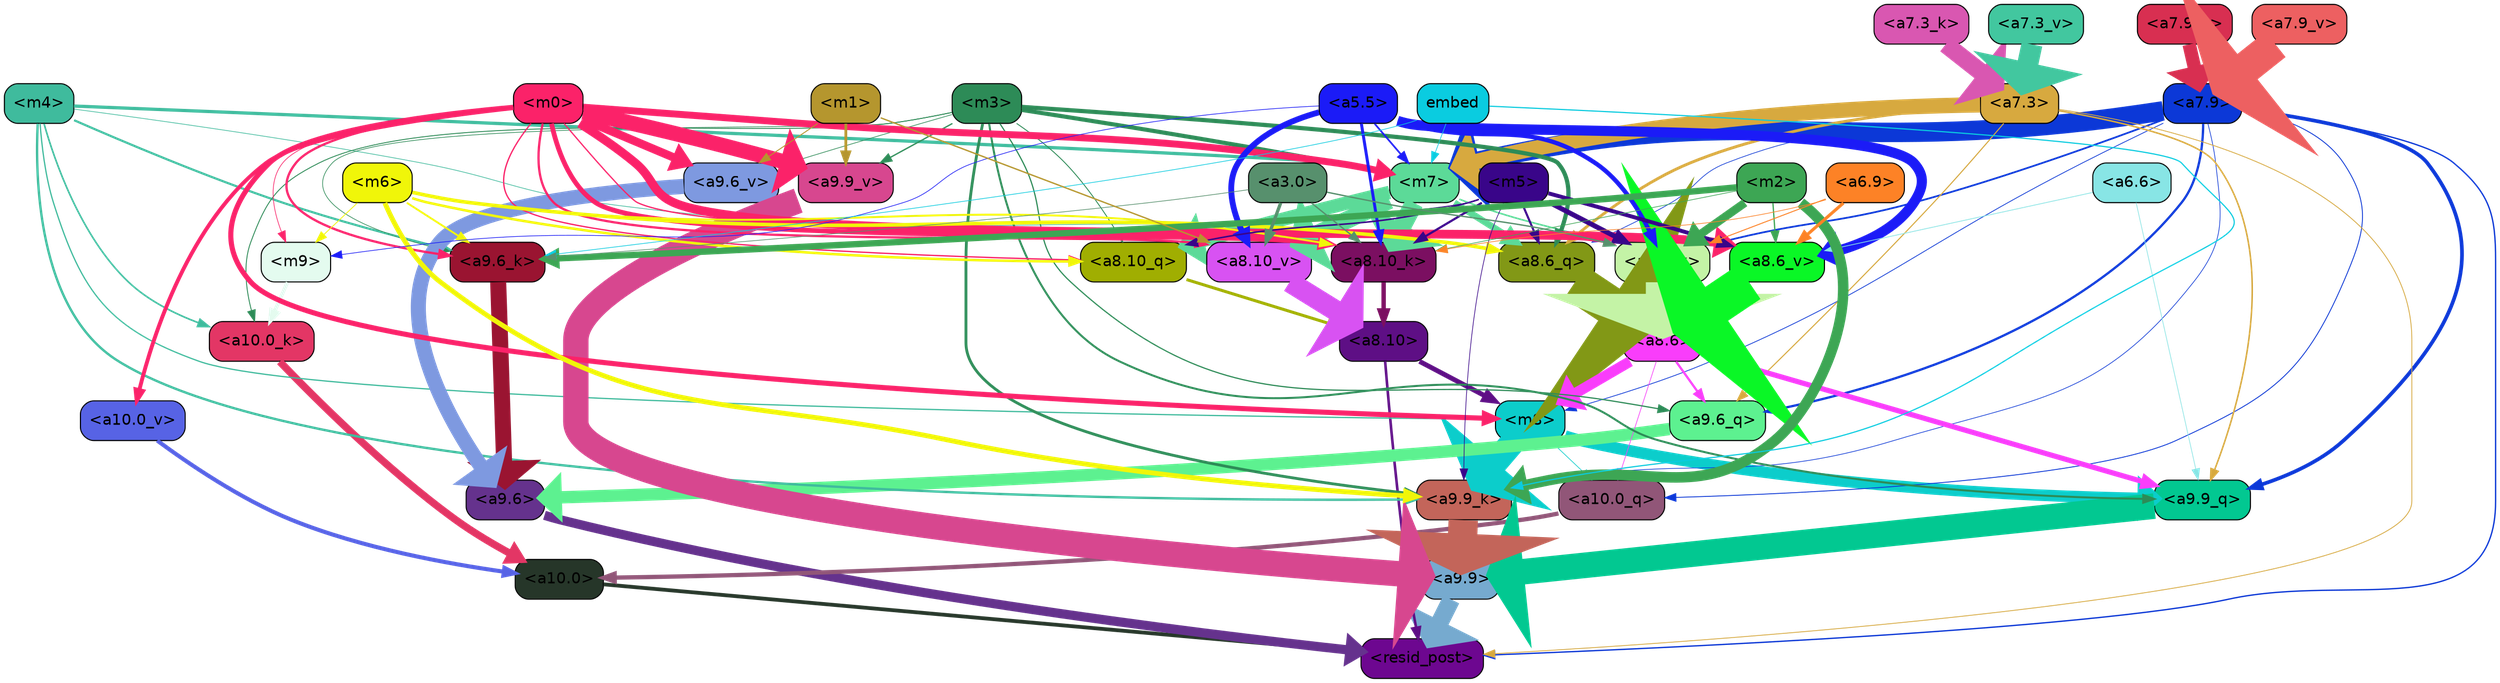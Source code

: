 strict digraph "" {
	graph [bgcolor=transparent,
		layout=dot,
		overlap=false,
		splines=true
	];
	"<a10.0>"	[color=black,
		fillcolor="#263629",
		fontname=Helvetica,
		shape=box,
		style="filled, rounded"];
	"<resid_post>"	[color=black,
		fillcolor="#6d0790",
		fontname=Helvetica,
		shape=box,
		style="filled, rounded"];
	"<a10.0>" -> "<resid_post>"	[color="#263629",
		penwidth=3.4253244400024414];
	"<a9.9>"	[color=black,
		fillcolor="#76aacf",
		fontname=Helvetica,
		shape=box,
		style="filled, rounded"];
	"<a9.9>" -> "<resid_post>"	[color="#76aacf",
		penwidth=16.05378818511963];
	"<a9.6>"	[color=black,
		fillcolor="#65328d",
		fontname=Helvetica,
		shape=box,
		style="filled, rounded"];
	"<a9.6>" -> "<resid_post>"	[color="#65328d",
		penwidth=8.33797836303711];
	"<a8.10>"	[color=black,
		fillcolor="#5e0f85",
		fontname=Helvetica,
		shape=box,
		style="filled, rounded"];
	"<a8.10>" -> "<resid_post>"	[color="#5e0f85",
		penwidth=2.3390636444091797];
	"<m8>"	[color=black,
		fillcolor="#0ccdcb",
		fontname=Helvetica,
		shape=box,
		style="filled, rounded"];
	"<a8.10>" -> "<m8>"	[color="#5e0f85",
		penwidth=4.388927459716797];
	"<a7.9>"	[color=black,
		fillcolor="#0c38d7",
		fontname=Helvetica,
		shape=box,
		style="filled, rounded"];
	"<a7.9>" -> "<resid_post>"	[color="#0c38d7",
		penwidth=1.1926651000976562];
	"<a10.0_q>"	[color=black,
		fillcolor="#915678",
		fontname=Helvetica,
		shape=box,
		style="filled, rounded"];
	"<a7.9>" -> "<a10.0_q>"	[color="#0c38d7",
		penwidth=0.7811813354492188];
	"<a7.9>" -> "<m8>"	[color="#0c38d7",
		penwidth=0.6738662719726562];
	"<a9.9_q>"	[color=black,
		fillcolor="#02c891",
		fontname=Helvetica,
		shape=box,
		style="filled, rounded"];
	"<a7.9>" -> "<a9.9_q>"	[color="#0c38d7",
		penwidth=3.33896541595459];
	"<a9.6_q>"	[color=black,
		fillcolor="#5df190",
		fontname=Helvetica,
		shape=box,
		style="filled, rounded"];
	"<a7.9>" -> "<a9.6_q>"	[color="#0c38d7",
		penwidth=2.0531044006347656];
	"<a9.9_k>"	[color=black,
		fillcolor="#c3655a",
		fontname=Helvetica,
		shape=box,
		style="filled, rounded"];
	"<a7.9>" -> "<a9.9_k>"	[color="#0c38d7",
		penwidth=0.6];
	"<a8.6_q>"	[color=black,
		fillcolor="#829816",
		fontname=Helvetica,
		shape=box,
		style="filled, rounded"];
	"<a7.9>" -> "<a8.6_q>"	[color="#0c38d7",
		penwidth=0.6];
	"<a8.6_k>"	[color=black,
		fillcolor="#c4f3a6",
		fontname=Helvetica,
		shape=box,
		style="filled, rounded"];
	"<a7.9>" -> "<a8.6_k>"	[color="#0c38d7",
		penwidth=1.5751152038574219];
	"<m7>"	[color=black,
		fillcolor="#5cda98",
		fontname=Helvetica,
		shape=box,
		style="filled, rounded"];
	"<a7.9>" -> "<m7>"	[color="#0c38d7",
		penwidth=17.67833709716797];
	"<a7.3>"	[color=black,
		fillcolor="#d7a93f",
		fontname=Helvetica,
		shape=box,
		style="filled, rounded"];
	"<a7.3>" -> "<resid_post>"	[color="#d7a93f",
		penwidth=0.7339706420898438];
	"<a7.3>" -> "<a9.9_q>"	[color="#d7a93f",
		penwidth=1.3609809875488281];
	"<a7.3>" -> "<a9.6_q>"	[color="#d7a93f",
		penwidth=0.9587650299072266];
	"<a7.3>" -> "<a8.6_q>"	[color="#d7a93f",
		penwidth=2.597522735595703];
	"<a7.3>" -> "<m7>"	[color="#d7a93f",
		penwidth=13.925512313842773];
	"<a10.0_q>" -> "<a10.0>"	[color="#915678",
		penwidth=3.861766815185547];
	"<a10.0_k>"	[color=black,
		fillcolor="#e33665",
		fontname=Helvetica,
		shape=box,
		style="filled, rounded"];
	"<a10.0_k>" -> "<a10.0>"	[color="#e33665",
		penwidth=6.691814422607422];
	"<a10.0_v>"	[color=black,
		fillcolor="#5763e5",
		fontname=Helvetica,
		shape=box,
		style="filled, rounded"];
	"<a10.0_v>" -> "<a10.0>"	[color="#5763e5",
		penwidth=3.703948974609375];
	"<m8>" -> "<a10.0_q>"	[color="#0ccdcb",
		penwidth=0.6];
	"<m8>" -> "<a9.9_q>"	[color="#0ccdcb",
		penwidth=10.407995223999023];
	"<m8>" -> "<a9.9_k>"	[color="#0ccdcb",
		penwidth=22.67278480529785];
	"<a8.6>"	[color=black,
		fillcolor="#f93dfb",
		fontname=Helvetica,
		shape=box,
		style="filled, rounded"];
	"<a8.6>" -> "<a10.0_q>"	[color="#f93dfb",
		penwidth=0.6];
	"<a8.6>" -> "<m8>"	[color="#f93dfb",
		penwidth=9.616483688354492];
	"<a8.6>" -> "<a9.9_q>"	[color="#f93dfb",
		penwidth=4.681654930114746];
	"<a8.6>" -> "<a9.6_q>"	[color="#f93dfb",
		penwidth=2.0046749114990234];
	"<m9>"	[color=black,
		fillcolor="#e4fbef",
		fontname=Helvetica,
		shape=box,
		style="filled, rounded"];
	"<m9>" -> "<a10.0_k>"	[color="#e4fbef",
		penwidth=3.1536026000976562];
	"<m4>"	[color=black,
		fillcolor="#3fbb9d",
		fontname=Helvetica,
		shape=box,
		style="filled, rounded"];
	"<m4>" -> "<a10.0_k>"	[color="#3fbb9d",
		penwidth=1.4532089233398438];
	"<m4>" -> "<m8>"	[color="#3fbb9d",
		penwidth=1.1121444702148438];
	"<m4>" -> "<a9.9_k>"	[color="#3fbb9d",
		penwidth=2.1296005249023438];
	"<a9.6_k>"	[color=black,
		fillcolor="#9a1431",
		fontname=Helvetica,
		shape=box,
		style="filled, rounded"];
	"<m4>" -> "<a9.6_k>"	[color="#3fbb9d",
		penwidth=1.93524169921875];
	"<m4>" -> "<a8.6_q>"	[color="#3fbb9d",
		penwidth=0.6086311340332031];
	"<m4>" -> "<m7>"	[color="#3fbb9d",
		penwidth=2.9153175354003906];
	"<m3>"	[color=black,
		fillcolor="#2d8b57",
		fontname=Helvetica,
		shape=box,
		style="filled, rounded"];
	"<m3>" -> "<a10.0_k>"	[color="#2d8b57",
		penwidth=0.8012542724609375];
	"<m3>" -> "<a9.9_q>"	[color="#2d8b57",
		penwidth=1.8098411560058594];
	"<m3>" -> "<a9.6_q>"	[color="#2d8b57",
		penwidth=1.0731983184814453];
	"<m3>" -> "<a9.9_k>"	[color="#2d8b57",
		penwidth=2.538074493408203];
	"<m3>" -> "<a9.6_k>"	[color="#2d8b57",
		penwidth=0.6];
	"<a9.9_v>"	[color=black,
		fillcolor="#d7478f",
		fontname=Helvetica,
		shape=box,
		style="filled, rounded"];
	"<m3>" -> "<a9.9_v>"	[color="#2d8b57",
		penwidth=1.1908531188964844];
	"<a9.6_v>"	[color=black,
		fillcolor="#7e99e0",
		fontname=Helvetica,
		shape=box,
		style="filled, rounded"];
	"<m3>" -> "<a9.6_v>"	[color="#2d8b57",
		penwidth=0.6];
	"<a8.10_q>"	[color=black,
		fillcolor="#a0ae01",
		fontname=Helvetica,
		shape=box,
		style="filled, rounded"];
	"<m3>" -> "<a8.10_q>"	[color="#2d8b57",
		penwidth=0.7969093322753906];
	"<m3>" -> "<a8.6_q>"	[color="#2d8b57",
		penwidth=3.8069801330566406];
	"<m3>" -> "<m7>"	[color="#2d8b57",
		penwidth=3.7463531494140625];
	"<m0>"	[color=black,
		fillcolor="#fb2269",
		fontname=Helvetica,
		shape=box,
		style="filled, rounded"];
	"<m0>" -> "<a10.0_v>"	[color="#fb2269",
		penwidth=3.520832061767578];
	"<m0>" -> "<m8>"	[color="#fb2269",
		penwidth=4.624839782714844];
	"<m0>" -> "<m9>"	[color="#fb2269",
		penwidth=0.6];
	"<m0>" -> "<a9.6_k>"	[color="#fb2269",
		penwidth=2.0742149353027344];
	"<m0>" -> "<a9.9_v>"	[color="#fb2269",
		penwidth=13.6649169921875];
	"<m0>" -> "<a9.6_v>"	[color="#fb2269",
		penwidth=7.575786590576172];
	"<m0>" -> "<a8.10_q>"	[color="#fb2269",
		penwidth=1.1731605529785156];
	"<a8.10_k>"	[color=black,
		fillcolor="#7b0f61",
		fontname=Helvetica,
		shape=box,
		style="filled, rounded"];
	"<m0>" -> "<a8.10_k>"	[color="#fb2269",
		penwidth=4.350425720214844];
	"<m0>" -> "<a8.6_k>"	[color="#fb2269",
		penwidth=1.1486854553222656];
	"<a8.10_v>"	[color=black,
		fillcolor="#d852f2",
		fontname=Helvetica,
		shape=box,
		style="filled, rounded"];
	"<m0>" -> "<a8.10_v>"	[color="#fb2269",
		penwidth=2.0526657104492188];
	"<a8.6_v>"	[color=black,
		fillcolor="#0af726",
		fontname=Helvetica,
		shape=box,
		style="filled, rounded"];
	"<m0>" -> "<a8.6_v>"	[color="#fb2269",
		penwidth=7.951751708984375];
	"<m0>" -> "<m7>"	[color="#fb2269",
		penwidth=6.283721923828125];
	"<m6>"	[color=black,
		fillcolor="#f0f609",
		fontname=Helvetica,
		shape=box,
		style="filled, rounded"];
	"<m6>" -> "<m9>"	[color="#f0f609",
		penwidth=0.7276992797851562];
	"<m6>" -> "<a9.9_k>"	[color="#f0f609",
		penwidth=4.405937194824219];
	"<m6>" -> "<a9.6_k>"	[color="#f0f609",
		penwidth=1.6540985107421875];
	"<m6>" -> "<a8.10_q>"	[color="#f0f609",
		penwidth=2.2618331909179688];
	"<m6>" -> "<a8.6_q>"	[color="#f0f609",
		penwidth=3.241657257080078];
	"<m6>" -> "<a8.10_k>"	[color="#f0f609",
		penwidth=1.733642578125];
	"<a5.5>"	[color=black,
		fillcolor="#1b1bf7",
		fontname=Helvetica,
		shape=box,
		style="filled, rounded"];
	"<a5.5>" -> "<m9>"	[color="#1b1bf7",
		penwidth=0.6];
	"<a5.5>" -> "<a8.10_k>"	[color="#1b1bf7",
		penwidth=2.6749038696289062];
	"<a5.5>" -> "<a8.6_k>"	[color="#1b1bf7",
		penwidth=3.9810218811035156];
	"<a5.5>" -> "<a8.10_v>"	[color="#1b1bf7",
		penwidth=5.2978057861328125];
	"<a5.5>" -> "<a8.6_v>"	[color="#1b1bf7",
		penwidth=9.177913665771484];
	"<a5.5>" -> "<m7>"	[color="#1b1bf7",
		penwidth=1.5525360107421875];
	"<a9.9_q>" -> "<a9.9>"	[color="#02c891",
		penwidth=23.20368194580078];
	"<a9.6_q>" -> "<a9.6>"	[color="#5df190",
		penwidth=11.181507110595703];
	"<a9.9_k>" -> "<a9.9>"	[color="#c3655a",
		penwidth=26.641464233398438];
	"<a9.6_k>" -> "<a9.6>"	[color="#9a1431",
		penwidth=14.532459259033203];
	"<a9.9_v>" -> "<a9.9>"	[color="#d7478f",
		penwidth=23.02225112915039];
	"<a9.6_v>" -> "<a9.6>"	[color="#7e99e0",
		penwidth=13.634431838989258];
	"<a6.6>"	[color=black,
		fillcolor="#88e5e5",
		fontname=Helvetica,
		shape=box,
		style="filled, rounded"];
	"<a6.6>" -> "<a9.9_q>"	[color="#88e5e5",
		penwidth=0.6];
	"<a6.6>" -> "<a8.6_v>"	[color="#88e5e5",
		penwidth=0.6731643676757812];
	"<m5>"	[color=black,
		fillcolor="#390589",
		fontname=Helvetica,
		shape=box,
		style="filled, rounded"];
	"<m5>" -> "<a9.9_k>"	[color="#390589",
		penwidth=0.6];
	"<m5>" -> "<a9.6_k>"	[color="#390589",
		penwidth=0.9087238311767578];
	"<m5>" -> "<a8.10_q>"	[color="#390589",
		penwidth=1.3886604309082031];
	"<m5>" -> "<a8.6_q>"	[color="#390589",
		penwidth=1.8975334167480469];
	"<m5>" -> "<a8.10_k>"	[color="#390589",
		penwidth=1.9560012817382812];
	"<m5>" -> "<a8.6_k>"	[color="#390589",
		penwidth=4.4348602294921875];
	"<m5>" -> "<a8.6_v>"	[color="#390589",
		penwidth=3.547332763671875];
	"<m2>"	[color=black,
		fillcolor="#3da654",
		fontname=Helvetica,
		shape=box,
		style="filled, rounded"];
	"<m2>" -> "<a9.9_k>"	[color="#3da654",
		penwidth=9.546476364135742];
	"<m2>" -> "<a9.6_k>"	[color="#3da654",
		penwidth=5.765581130981445];
	"<m2>" -> "<a8.10_k>"	[color="#3da654",
		penwidth=0.6];
	"<m2>" -> "<a8.6_k>"	[color="#3da654",
		penwidth=7.5130767822265625];
	"<m2>" -> "<a8.6_v>"	[color="#3da654",
		penwidth=1.1399917602539062];
	embed	[color=black,
		fillcolor="#0acce0",
		fontname=Helvetica,
		shape=box,
		style="filled, rounded"];
	embed -> "<a9.9_k>"	[color="#0acce0",
		penwidth=1.044057846069336];
	embed -> "<a9.6_k>"	[color="#0acce0",
		penwidth=0.6];
	embed -> "<m7>"	[color="#0acce0",
		penwidth=0.6];
	"<a3.0>"	[color=black,
		fillcolor="#57906d",
		fontname=Helvetica,
		shape=box,
		style="filled, rounded"];
	"<a3.0>" -> "<a9.6_k>"	[color="#57906d",
		penwidth=0.6];
	"<a3.0>" -> "<a8.10_k>"	[color="#57906d",
		penwidth=1.2375259399414062];
	"<a3.0>" -> "<a8.6_k>"	[color="#57906d",
		penwidth=1.2278594970703125];
	"<a3.0>" -> "<a8.10_v>"	[color="#57906d",
		penwidth=2.9724464416503906];
	"<m1>"	[color=black,
		fillcolor="#b5962e",
		fontname=Helvetica,
		shape=box,
		style="filled, rounded"];
	"<m1>" -> "<a9.9_v>"	[color="#b5962e",
		penwidth=2.484710693359375];
	"<m1>" -> "<a9.6_v>"	[color="#b5962e",
		penwidth=0.8296928405761719];
	"<m1>" -> "<a8.10_v>"	[color="#b5962e",
		penwidth=1.2231903076171875];
	"<a8.10_q>" -> "<a8.10>"	[color="#a0ae01",
		penwidth=2.6974411010742188];
	"<a8.6_q>" -> "<a8.6>"	[color="#829816",
		penwidth=34.91962909698486];
	"<a8.10_k>" -> "<a8.10>"	[color="#7b0f61",
		penwidth=3.9815139770507812];
	"<a8.6_k>" -> "<a8.6>"	[color="#c4f3a6",
		penwidth=30.12779998779297];
	"<a8.10_v>" -> "<a8.10>"	[color="#d852f2",
		penwidth=18.80433464050293];
	"<a8.6_v>" -> "<a8.6>"	[color="#0af726",
		penwidth=37.04597568511963];
	"<m7>" -> "<a8.10_q>"	[color="#5cda98",
		penwidth=12.189899444580078];
	"<m7>" -> "<a8.6_q>"	[color="#5cda98",
		penwidth=5.949329376220703];
	"<m7>" -> "<a8.10_k>"	[color="#5cda98",
		penwidth=16.634174346923828];
	"<m7>" -> "<a8.6_k>"	[color="#5cda98",
		penwidth=1.4160232543945312];
	"<m7>" -> "<a8.10_v>"	[color="#5cda98",
		penwidth=15.893604278564453];
	"<a6.9>"	[color=black,
		fillcolor="#fd8226",
		fontname=Helvetica,
		shape=box,
		style="filled, rounded"];
	"<a6.9>" -> "<a8.10_k>"	[color="#fd8226",
		penwidth=0.6];
	"<a6.9>" -> "<a8.6_k>"	[color="#fd8226",
		penwidth=0.8667373657226562];
	"<a6.9>" -> "<a8.6_v>"	[color="#fd8226",
		penwidth=2.8011817932128906];
	"<a7.9_k>"	[color=black,
		fillcolor="#d82f51",
		fontname=Helvetica,
		shape=box,
		style="filled, rounded"];
	"<a7.9_k>" -> "<a7.9>"	[color="#d82f51",
		penwidth=12.17039680480957];
	"<a7.3_k>"	[color=black,
		fillcolor="#d957b1",
		fontname=Helvetica,
		shape=box,
		style="filled, rounded"];
	"<a7.3_k>" -> "<a7.3>"	[color="#d957b1",
		penwidth=16.016246795654297];
	"<a7.9_v>"	[color=black,
		fillcolor="#ed6061",
		fontname=Helvetica,
		shape=box,
		style="filled, rounded"];
	"<a7.9_v>" -> "<a7.9>"	[color="#ed6061",
		penwidth=29.394658088684082];
	"<a7.3_v>"	[color=black,
		fillcolor="#42c79f",
		fontname=Helvetica,
		shape=box,
		style="filled, rounded"];
	"<a7.3_v>" -> "<a7.3>"	[color="#42c79f",
		penwidth=19.01776695251465];
}
